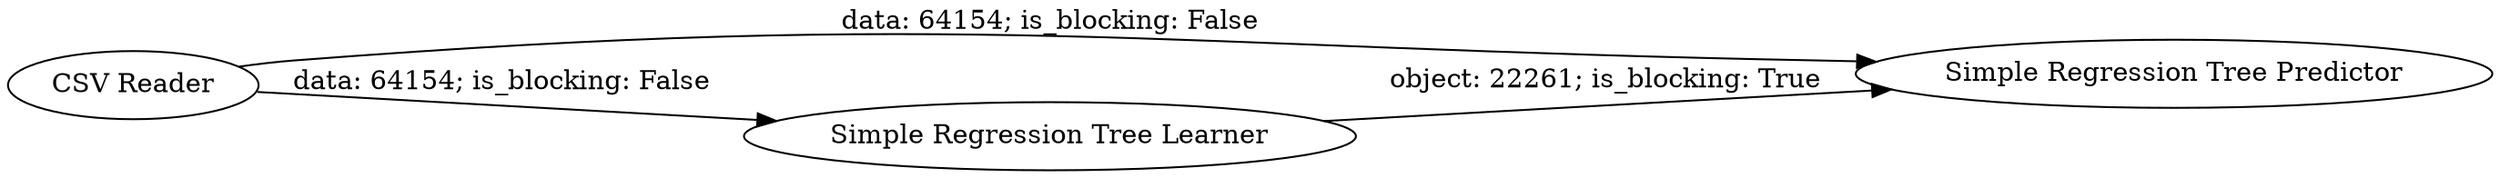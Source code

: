digraph {
	"3296496144496567530_3" [label="Simple Regression Tree Predictor"]
	"3296496144496567530_1" [label="CSV Reader"]
	"3296496144496567530_2" [label="Simple Regression Tree Learner"]
	"3296496144496567530_2" -> "3296496144496567530_3" [label="object: 22261; is_blocking: True"]
	"3296496144496567530_1" -> "3296496144496567530_2" [label="data: 64154; is_blocking: False"]
	"3296496144496567530_1" -> "3296496144496567530_3" [label="data: 64154; is_blocking: False"]
	rankdir=LR
}
